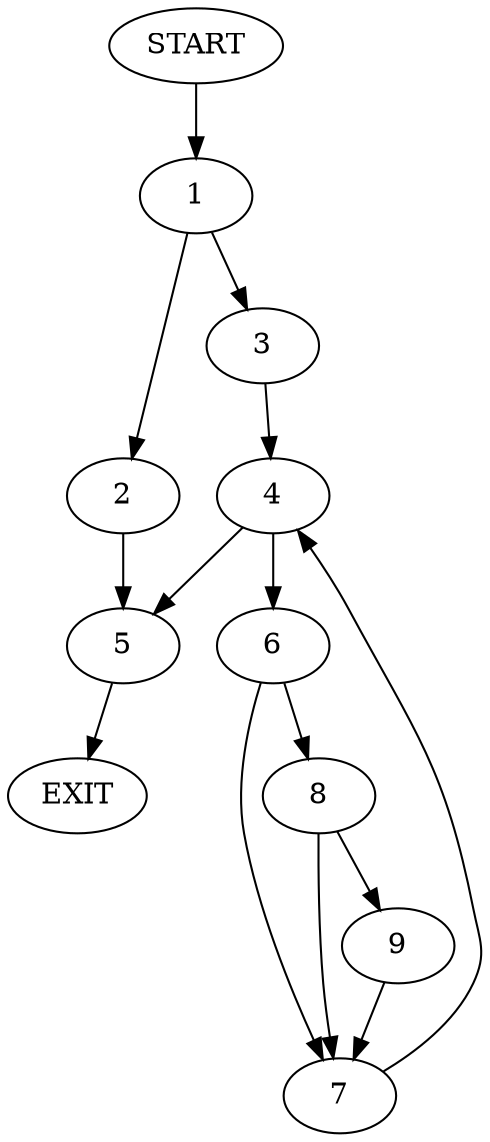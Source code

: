 digraph {
0 [label="START"]
10 [label="EXIT"]
0 -> 1
1 -> 2
1 -> 3
3 -> 4
2 -> 5
5 -> 10
4 -> 6
4 -> 5
6 -> 7
6 -> 8
7 -> 4
8 -> 9
8 -> 7
9 -> 7
}
